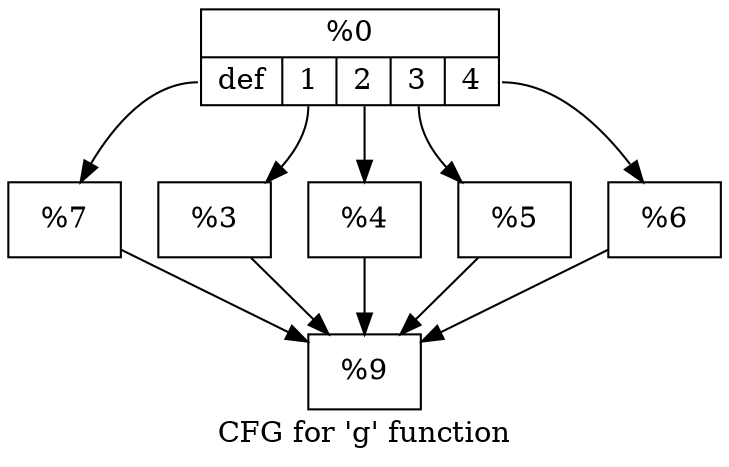 digraph "CFG for 'g' function" {
	label="CFG for 'g' function";

	Node0x1ac9980 [shape=record,label="{%0|{<s0>def|<s1>1|<s2>2|<s3>3|<s4>4}}"];
	Node0x1ac9980:s0 -> Node0x1ac9b70;
	Node0x1ac9980:s1 -> Node0x1ac9bc0;
	Node0x1ac9980:s2 -> Node0x1ac9c80;
	Node0x1ac9980:s3 -> Node0x1ac9d40;
	Node0x1ac9980:s4 -> Node0x1ac9dd0;
	Node0x1ac9bc0 [shape=record,label="{%3}"];
	Node0x1ac9bc0 -> Node0x1aca070;
	Node0x1ac9c80 [shape=record,label="{%4}"];
	Node0x1ac9c80 -> Node0x1aca070;
	Node0x1ac9d40 [shape=record,label="{%5}"];
	Node0x1ac9d40 -> Node0x1aca070;
	Node0x1ac9dd0 [shape=record,label="{%6}"];
	Node0x1ac9dd0 -> Node0x1aca070;
	Node0x1ac9b70 [shape=record,label="{%7}"];
	Node0x1ac9b70 -> Node0x1aca070;
	Node0x1aca070 [shape=record,label="{%9}"];
}
